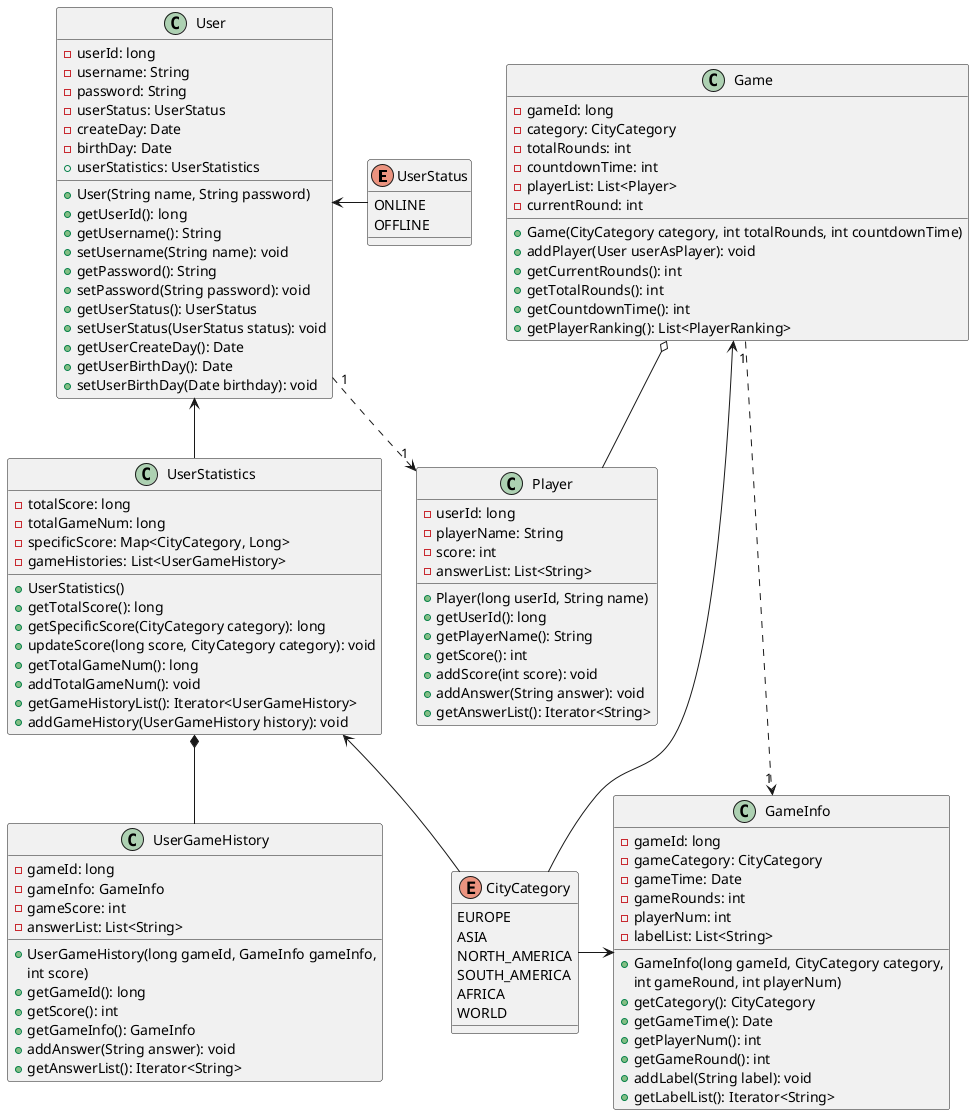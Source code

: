 @startuml
'https://plantuml.com/class-diagram

enum UserStatus {
    ONLINE
    OFFLINE
}

enum CityCategory {
    EUROPE
    ASIA
    NORTH_AMERICA
    SOUTH_AMERICA
    AFRICA
    WORLD
}

class User {
    - userId: long
    - username: String
    - password: String
    - userStatus: UserStatus
    - createDay: Date
    - birthDay: Date
    + userStatistics: UserStatistics
    + User(String name, String password)
    + getUserId(): long
    + getUsername(): String
    + setUsername(String name): void
    + getPassword(): String
    + setPassword(String password): void
    + getUserStatus(): UserStatus
    + setUserStatus(UserStatus status): void
    + getUserCreateDay(): Date
    + getUserBirthDay(): Date
    + setUserBirthDay(Date birthday): void
}

class UserStatistics {
    - totalScore: long
    - totalGameNum: long
    - specificScore: Map<CityCategory, Long>
    - gameHistories: List<UserGameHistory>
    + UserStatistics()
    + getTotalScore(): long
    + getSpecificScore(CityCategory category): long
    + updateScore(long score, CityCategory category): void
    + getTotalGameNum(): long
    + addTotalGameNum(): void
    + getGameHistoryList(): Iterator<UserGameHistory>
    + addGameHistory(UserGameHistory history): void
}

class UserGameHistory {
    - gameId: long
    - gameInfo: GameInfo
    - gameScore: int
    - answerList: List<String>
    + UserGameHistory(long gameId, GameInfo gameInfo,
      int score)
    + getGameId(): long
    + getScore(): int
    + getGameInfo(): GameInfo
    + addAnswer(String answer): void
    + getAnswerList(): Iterator<String>
}

User <-- UserStatistics
User <- UserStatus
UserStatistics *-- UserGameHistory
UserStatistics <-- CityCategory

class Game {
    - gameId: long
    - category: CityCategory
    - totalRounds: int
    - countdownTime: int
    - playerList: List<Player>
    - currentRound: int

    + Game(CityCategory category, int totalRounds, int countdownTime)
    + addPlayer(User userAsPlayer): void
    + getCurrentRounds(): int
    + getTotalRounds(): int
    + getCountdownTime(): int
    + getPlayerRanking(): List<PlayerRanking>
}

class Player {
    - userId: long
    - playerName: String
    - score: int
    - answerList: List<String>
    + Player(long userId, String name)
    + getUserId(): long
    + getPlayerName(): String
    + getScore(): int
    + addScore(int score): void
    + addAnswer(String answer): void
    + getAnswerList(): Iterator<String>
}

'class PlayerRanking {
'    - playerName: String
'    - rank: int
'    + PlayerRanking(String name, int rank)
'    + getPlayerName(): String
'    + getRank(): int
'}

class GameInfo {
    - gameId: long
    - gameCategory: CityCategory
    - gameTime: Date
    - gameRounds: int
    - playerNum: int
    - labelList: List<String>
    + GameInfo(long gameId, CityCategory category,
      int gameRound, int playerNum)
    + getCategory(): CityCategory
    + getGameTime(): Date
    + getPlayerNum(): int
    + getGameRound(): int
    + addLabel(String label): void
    + getLabelList(): Iterator<String>
}

User "1"..>"1" Player
Game o- Player

Game <--- CityCategory
Game "1"..>"1" GameInfo
CityCategory -> GameInfo



'CityCategory <|-- EuroCity
'CityCategory <|--- AsiaCity
'CityCategory <|--- NorthAmericaCity
'CityCategory <|---- WorldCity

@enduml